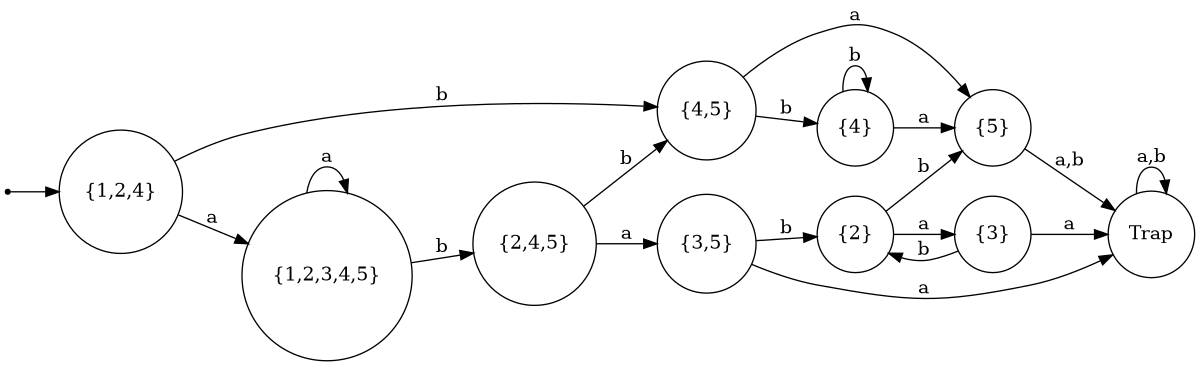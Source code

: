 digraph DFA {
    rankdir = LR;
    size = "8,5!"

    node [shape = point]; s;
    node [shape = circle];

    A [label = "{1,2,4}"];
    B [label = "{1,2,3,4,5}"];
    C [label = "{4,5}"];
    D [label = "{2,4,5}"];
    E [label = "{5}"];
    F [label = "{4}"];
    G [label = "{3,5}"];
    H [label = "{2}"];
    I [label = "{3}"];
    T [label = "Trap"];

    s -> A;
    A -> B [label = "a"];
    A -> C [label = "b"];
    B -> B [label = "a"];
    B -> D [label = "b"];
    C -> E [label = "a"];
    C -> F [label = "b"];
    D -> G [label = "a"];
    D -> C [label = "b"];
    E -> T [label = "a,b"];
    F -> E [label = "a"];
    F -> F [label = "b"];
    G -> T [label = "a"];
    G -> H [label = "b"];
    H -> I [label = "a"];
    H -> E [label = "b"];
    I -> T [label = "a"];
    I -> H [label = "b"];
    T -> T [label = "a,b"];
}
